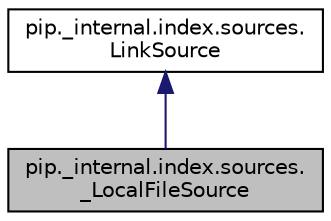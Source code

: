 digraph "pip._internal.index.sources._LocalFileSource"
{
 // LATEX_PDF_SIZE
  edge [fontname="Helvetica",fontsize="10",labelfontname="Helvetica",labelfontsize="10"];
  node [fontname="Helvetica",fontsize="10",shape=record];
  Node1 [label="pip._internal.index.sources.\l_LocalFileSource",height=0.2,width=0.4,color="black", fillcolor="grey75", style="filled", fontcolor="black",tooltip=" "];
  Node2 -> Node1 [dir="back",color="midnightblue",fontsize="10",style="solid"];
  Node2 [label="pip._internal.index.sources.\lLinkSource",height=0.2,width=0.4,color="black", fillcolor="white", style="filled",URL="$classpip_1_1__internal_1_1index_1_1sources_1_1_link_source.html",tooltip=" "];
}
